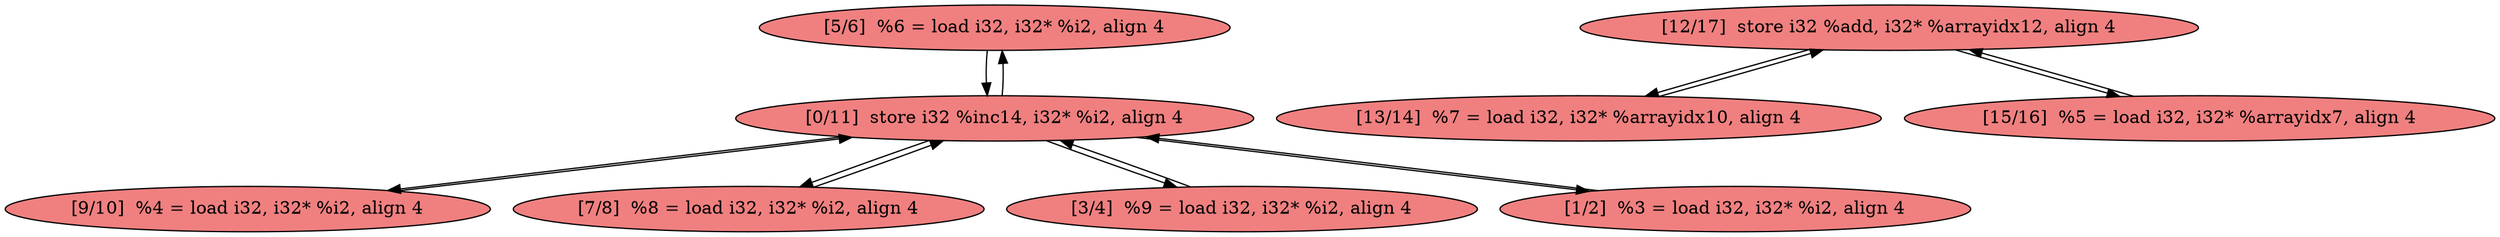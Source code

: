 
digraph G {


node111 [fillcolor=lightcoral,label="[5/6]  %6 = load i32, i32* %i2, align 4",shape=ellipse,style=filled ]
node110 [fillcolor=lightcoral,label="[9/10]  %4 = load i32, i32* %i2, align 4",shape=ellipse,style=filled ]
node109 [fillcolor=lightcoral,label="[7/8]  %8 = load i32, i32* %i2, align 4",shape=ellipse,style=filled ]
node104 [fillcolor=lightcoral,label="[3/4]  %9 = load i32, i32* %i2, align 4",shape=ellipse,style=filled ]
node107 [fillcolor=lightcoral,label="[1/2]  %3 = load i32, i32* %i2, align 4",shape=ellipse,style=filled ]
node103 [fillcolor=lightcoral,label="[0/11]  store i32 %inc14, i32* %i2, align 4",shape=ellipse,style=filled ]
node105 [fillcolor=lightcoral,label="[12/17]  store i32 %add, i32* %arrayidx12, align 4",shape=ellipse,style=filled ]
node106 [fillcolor=lightcoral,label="[13/14]  %7 = load i32, i32* %arrayidx10, align 4",shape=ellipse,style=filled ]
node108 [fillcolor=lightcoral,label="[15/16]  %5 = load i32, i32* %arrayidx7, align 4",shape=ellipse,style=filled ]

node103->node109 [ ]
node109->node103 [ ]
node104->node103 [ ]
node103->node104 [ ]
node110->node103 [ ]
node103->node111 [ ]
node103->node110 [ ]
node103->node107 [ ]
node105->node106 [ ]
node105->node108 [ ]
node108->node105 [ ]
node111->node103 [ ]
node106->node105 [ ]
node107->node103 [ ]


}
